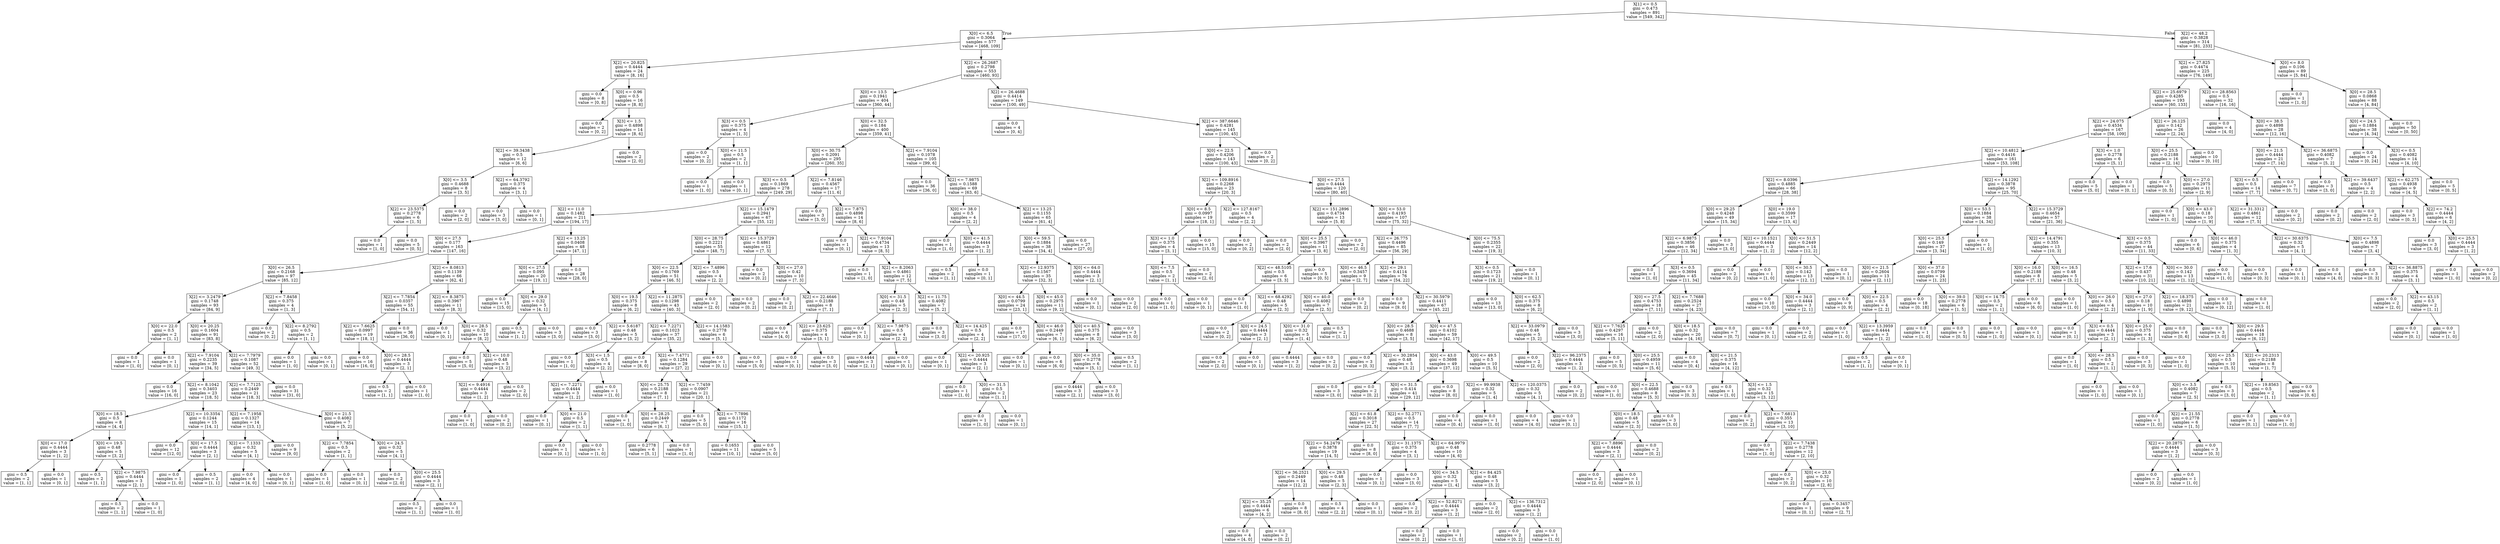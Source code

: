 digraph Tree {
node [shape=box] ;
0 [label="X[1] <= 0.5\ngini = 0.473\nsamples = 891\nvalue = [549, 342]"] ;
1 [label="X[0] <= 6.5\ngini = 0.3064\nsamples = 577\nvalue = [468, 109]"] ;
0 -> 1 [labeldistance=2.5, labelangle=45, headlabel="True"] ;
2 [label="X[2] <= 20.825\ngini = 0.4444\nsamples = 24\nvalue = [8, 16]"] ;
1 -> 2 ;
3 [label="gini = 0.0\nsamples = 8\nvalue = [0, 8]"] ;
2 -> 3 ;
4 [label="X[0] <= 0.96\ngini = 0.5\nsamples = 16\nvalue = [8, 8]"] ;
2 -> 4 ;
5 [label="gini = 0.0\nsamples = 2\nvalue = [0, 2]"] ;
4 -> 5 ;
6 [label="X[3] <= 1.5\ngini = 0.4898\nsamples = 14\nvalue = [8, 6]"] ;
4 -> 6 ;
7 [label="X[2] <= 39.3438\ngini = 0.5\nsamples = 12\nvalue = [6, 6]"] ;
6 -> 7 ;
8 [label="X[0] <= 3.5\ngini = 0.4688\nsamples = 8\nvalue = [3, 5]"] ;
7 -> 8 ;
9 [label="X[2] <= 23.5375\ngini = 0.2778\nsamples = 6\nvalue = [1, 5]"] ;
8 -> 9 ;
10 [label="gini = 0.0\nsamples = 1\nvalue = [1, 0]"] ;
9 -> 10 ;
11 [label="gini = 0.0\nsamples = 5\nvalue = [0, 5]"] ;
9 -> 11 ;
12 [label="gini = 0.0\nsamples = 2\nvalue = [2, 0]"] ;
8 -> 12 ;
13 [label="X[2] <= 64.3792\ngini = 0.375\nsamples = 4\nvalue = [3, 1]"] ;
7 -> 13 ;
14 [label="gini = 0.0\nsamples = 3\nvalue = [3, 0]"] ;
13 -> 14 ;
15 [label="gini = 0.0\nsamples = 1\nvalue = [0, 1]"] ;
13 -> 15 ;
16 [label="gini = 0.0\nsamples = 2\nvalue = [2, 0]"] ;
6 -> 16 ;
17 [label="X[2] <= 26.2687\ngini = 0.2798\nsamples = 553\nvalue = [460, 93]"] ;
1 -> 17 ;
18 [label="X[0] <= 13.5\ngini = 0.1941\nsamples = 404\nvalue = [360, 44]"] ;
17 -> 18 ;
19 [label="X[3] <= 0.5\ngini = 0.375\nsamples = 4\nvalue = [1, 3]"] ;
18 -> 19 ;
20 [label="gini = 0.0\nsamples = 2\nvalue = [0, 2]"] ;
19 -> 20 ;
21 [label="X[0] <= 11.5\ngini = 0.5\nsamples = 2\nvalue = [1, 1]"] ;
19 -> 21 ;
22 [label="gini = 0.0\nsamples = 1\nvalue = [1, 0]"] ;
21 -> 22 ;
23 [label="gini = 0.0\nsamples = 1\nvalue = [0, 1]"] ;
21 -> 23 ;
24 [label="X[0] <= 32.5\ngini = 0.184\nsamples = 400\nvalue = [359, 41]"] ;
18 -> 24 ;
25 [label="X[0] <= 30.75\ngini = 0.2091\nsamples = 295\nvalue = [260, 35]"] ;
24 -> 25 ;
26 [label="X[3] <= 0.5\ngini = 0.1869\nsamples = 278\nvalue = [249, 29]"] ;
25 -> 26 ;
27 [label="X[2] <= 11.0\ngini = 0.1482\nsamples = 211\nvalue = [194, 17]"] ;
26 -> 27 ;
28 [label="X[0] <= 27.5\ngini = 0.177\nsamples = 163\nvalue = [147, 16]"] ;
27 -> 28 ;
29 [label="X[0] <= 26.5\ngini = 0.2168\nsamples = 97\nvalue = [85, 12]"] ;
28 -> 29 ;
30 [label="X[2] <= 3.2479\ngini = 0.1748\nsamples = 93\nvalue = [84, 9]"] ;
29 -> 30 ;
31 [label="X[0] <= 22.0\ngini = 0.5\nsamples = 2\nvalue = [1, 1]"] ;
30 -> 31 ;
32 [label="gini = 0.0\nsamples = 1\nvalue = [1, 0]"] ;
31 -> 32 ;
33 [label="gini = 0.0\nsamples = 1\nvalue = [0, 1]"] ;
31 -> 33 ;
34 [label="X[0] <= 20.25\ngini = 0.1604\nsamples = 91\nvalue = [83, 8]"] ;
30 -> 34 ;
35 [label="X[2] <= 7.9104\ngini = 0.2235\nsamples = 39\nvalue = [34, 5]"] ;
34 -> 35 ;
36 [label="gini = 0.0\nsamples = 16\nvalue = [16, 0]"] ;
35 -> 36 ;
37 [label="X[2] <= 8.1042\ngini = 0.3403\nsamples = 23\nvalue = [18, 5]"] ;
35 -> 37 ;
38 [label="X[0] <= 18.5\ngini = 0.5\nsamples = 8\nvalue = [4, 4]"] ;
37 -> 38 ;
39 [label="X[0] <= 17.0\ngini = 0.4444\nsamples = 3\nvalue = [1, 2]"] ;
38 -> 39 ;
40 [label="gini = 0.5\nsamples = 2\nvalue = [1, 1]"] ;
39 -> 40 ;
41 [label="gini = 0.0\nsamples = 1\nvalue = [0, 1]"] ;
39 -> 41 ;
42 [label="X[0] <= 19.5\ngini = 0.48\nsamples = 5\nvalue = [3, 2]"] ;
38 -> 42 ;
43 [label="gini = 0.5\nsamples = 2\nvalue = [1, 1]"] ;
42 -> 43 ;
44 [label="X[2] <= 7.9875\ngini = 0.4444\nsamples = 3\nvalue = [2, 1]"] ;
42 -> 44 ;
45 [label="gini = 0.5\nsamples = 2\nvalue = [1, 1]"] ;
44 -> 45 ;
46 [label="gini = 0.0\nsamples = 1\nvalue = [1, 0]"] ;
44 -> 46 ;
47 [label="X[2] <= 10.3354\ngini = 0.1244\nsamples = 15\nvalue = [14, 1]"] ;
37 -> 47 ;
48 [label="gini = 0.0\nsamples = 12\nvalue = [12, 0]"] ;
47 -> 48 ;
49 [label="X[0] <= 17.5\ngini = 0.4444\nsamples = 3\nvalue = [2, 1]"] ;
47 -> 49 ;
50 [label="gini = 0.0\nsamples = 1\nvalue = [1, 0]"] ;
49 -> 50 ;
51 [label="gini = 0.5\nsamples = 2\nvalue = [1, 1]"] ;
49 -> 51 ;
52 [label="X[2] <= 7.7979\ngini = 0.1087\nsamples = 52\nvalue = [49, 3]"] ;
34 -> 52 ;
53 [label="X[2] <= 7.7125\ngini = 0.2449\nsamples = 21\nvalue = [18, 3]"] ;
52 -> 53 ;
54 [label="X[2] <= 7.1958\ngini = 0.1327\nsamples = 14\nvalue = [13, 1]"] ;
53 -> 54 ;
55 [label="X[2] <= 7.1333\ngini = 0.32\nsamples = 5\nvalue = [4, 1]"] ;
54 -> 55 ;
56 [label="gini = 0.0\nsamples = 4\nvalue = [4, 0]"] ;
55 -> 56 ;
57 [label="gini = 0.0\nsamples = 1\nvalue = [0, 1]"] ;
55 -> 57 ;
58 [label="gini = 0.0\nsamples = 9\nvalue = [9, 0]"] ;
54 -> 58 ;
59 [label="X[0] <= 21.5\ngini = 0.4082\nsamples = 7\nvalue = [5, 2]"] ;
53 -> 59 ;
60 [label="X[2] <= 7.7854\ngini = 0.5\nsamples = 2\nvalue = [1, 1]"] ;
59 -> 60 ;
61 [label="gini = 0.0\nsamples = 1\nvalue = [1, 0]"] ;
60 -> 61 ;
62 [label="gini = 0.0\nsamples = 1\nvalue = [0, 1]"] ;
60 -> 62 ;
63 [label="X[0] <= 24.5\ngini = 0.32\nsamples = 5\nvalue = [4, 1]"] ;
59 -> 63 ;
64 [label="gini = 0.0\nsamples = 2\nvalue = [2, 0]"] ;
63 -> 64 ;
65 [label="X[0] <= 25.5\ngini = 0.4444\nsamples = 3\nvalue = [2, 1]"] ;
63 -> 65 ;
66 [label="gini = 0.5\nsamples = 2\nvalue = [1, 1]"] ;
65 -> 66 ;
67 [label="gini = 0.0\nsamples = 1\nvalue = [1, 0]"] ;
65 -> 67 ;
68 [label="gini = 0.0\nsamples = 31\nvalue = [31, 0]"] ;
52 -> 68 ;
69 [label="X[2] <= 7.8458\ngini = 0.375\nsamples = 4\nvalue = [1, 3]"] ;
29 -> 69 ;
70 [label="gini = 0.0\nsamples = 2\nvalue = [0, 2]"] ;
69 -> 70 ;
71 [label="X[2] <= 8.2792\ngini = 0.5\nsamples = 2\nvalue = [1, 1]"] ;
69 -> 71 ;
72 [label="gini = 0.0\nsamples = 1\nvalue = [1, 0]"] ;
71 -> 72 ;
73 [label="gini = 0.0\nsamples = 1\nvalue = [0, 1]"] ;
71 -> 73 ;
74 [label="X[2] <= 8.0813\ngini = 0.1139\nsamples = 66\nvalue = [62, 4]"] ;
28 -> 74 ;
75 [label="X[2] <= 7.7854\ngini = 0.0357\nsamples = 55\nvalue = [54, 1]"] ;
74 -> 75 ;
76 [label="X[2] <= 7.6625\ngini = 0.0997\nsamples = 19\nvalue = [18, 1]"] ;
75 -> 76 ;
77 [label="gini = 0.0\nsamples = 16\nvalue = [16, 0]"] ;
76 -> 77 ;
78 [label="X[0] <= 28.5\ngini = 0.4444\nsamples = 3\nvalue = [2, 1]"] ;
76 -> 78 ;
79 [label="gini = 0.5\nsamples = 2\nvalue = [1, 1]"] ;
78 -> 79 ;
80 [label="gini = 0.0\nsamples = 1\nvalue = [1, 0]"] ;
78 -> 80 ;
81 [label="gini = 0.0\nsamples = 36\nvalue = [36, 0]"] ;
75 -> 81 ;
82 [label="X[2] <= 8.3875\ngini = 0.3967\nsamples = 11\nvalue = [8, 3]"] ;
74 -> 82 ;
83 [label="gini = 0.0\nsamples = 1\nvalue = [0, 1]"] ;
82 -> 83 ;
84 [label="X[0] <= 28.5\ngini = 0.32\nsamples = 10\nvalue = [8, 2]"] ;
82 -> 84 ;
85 [label="gini = 0.0\nsamples = 5\nvalue = [5, 0]"] ;
84 -> 85 ;
86 [label="X[2] <= 10.0\ngini = 0.48\nsamples = 5\nvalue = [3, 2]"] ;
84 -> 86 ;
87 [label="X[2] <= 9.4916\ngini = 0.4444\nsamples = 3\nvalue = [1, 2]"] ;
86 -> 87 ;
88 [label="gini = 0.0\nsamples = 1\nvalue = [1, 0]"] ;
87 -> 88 ;
89 [label="gini = 0.0\nsamples = 2\nvalue = [0, 2]"] ;
87 -> 89 ;
90 [label="gini = 0.0\nsamples = 2\nvalue = [2, 0]"] ;
86 -> 90 ;
91 [label="X[2] <= 13.25\ngini = 0.0408\nsamples = 48\nvalue = [47, 1]"] ;
27 -> 91 ;
92 [label="X[0] <= 27.5\ngini = 0.095\nsamples = 20\nvalue = [19, 1]"] ;
91 -> 92 ;
93 [label="gini = 0.0\nsamples = 15\nvalue = [15, 0]"] ;
92 -> 93 ;
94 [label="X[0] <= 29.0\ngini = 0.32\nsamples = 5\nvalue = [4, 1]"] ;
92 -> 94 ;
95 [label="gini = 0.5\nsamples = 2\nvalue = [1, 1]"] ;
94 -> 95 ;
96 [label="gini = 0.0\nsamples = 3\nvalue = [3, 0]"] ;
94 -> 96 ;
97 [label="gini = 0.0\nsamples = 28\nvalue = [28, 0]"] ;
91 -> 97 ;
98 [label="X[2] <= 15.1479\ngini = 0.2941\nsamples = 67\nvalue = [55, 12]"] ;
26 -> 98 ;
99 [label="X[0] <= 28.75\ngini = 0.2221\nsamples = 55\nvalue = [48, 7]"] ;
98 -> 99 ;
100 [label="X[0] <= 22.5\ngini = 0.1769\nsamples = 51\nvalue = [46, 5]"] ;
99 -> 100 ;
101 [label="X[0] <= 19.5\ngini = 0.375\nsamples = 8\nvalue = [6, 2]"] ;
100 -> 101 ;
102 [label="gini = 0.0\nsamples = 3\nvalue = [3, 0]"] ;
101 -> 102 ;
103 [label="X[2] <= 5.6187\ngini = 0.48\nsamples = 5\nvalue = [3, 2]"] ;
101 -> 103 ;
104 [label="gini = 0.0\nsamples = 1\nvalue = [1, 0]"] ;
103 -> 104 ;
105 [label="X[3] <= 1.5\ngini = 0.5\nsamples = 4\nvalue = [2, 2]"] ;
103 -> 105 ;
106 [label="X[2] <= 7.2271\ngini = 0.4444\nsamples = 3\nvalue = [1, 2]"] ;
105 -> 106 ;
107 [label="gini = 0.0\nsamples = 1\nvalue = [0, 1]"] ;
106 -> 107 ;
108 [label="X[0] <= 21.0\ngini = 0.5\nsamples = 2\nvalue = [1, 1]"] ;
106 -> 108 ;
109 [label="gini = 0.0\nsamples = 1\nvalue = [0, 1]"] ;
108 -> 109 ;
110 [label="gini = 0.0\nsamples = 1\nvalue = [1, 0]"] ;
108 -> 110 ;
111 [label="gini = 0.0\nsamples = 1\nvalue = [1, 0]"] ;
105 -> 111 ;
112 [label="X[2] <= 11.2875\ngini = 0.1298\nsamples = 43\nvalue = [40, 3]"] ;
100 -> 112 ;
113 [label="X[2] <= 7.2271\ngini = 0.1023\nsamples = 37\nvalue = [35, 2]"] ;
112 -> 113 ;
114 [label="gini = 0.0\nsamples = 8\nvalue = [8, 0]"] ;
113 -> 114 ;
115 [label="X[2] <= 7.4771\ngini = 0.1284\nsamples = 29\nvalue = [27, 2]"] ;
113 -> 115 ;
116 [label="X[0] <= 25.75\ngini = 0.2188\nsamples = 8\nvalue = [7, 1]"] ;
115 -> 116 ;
117 [label="gini = 0.0\nsamples = 1\nvalue = [1, 0]"] ;
116 -> 117 ;
118 [label="X[0] <= 28.25\ngini = 0.2449\nsamples = 7\nvalue = [6, 1]"] ;
116 -> 118 ;
119 [label="gini = 0.2778\nsamples = 6\nvalue = [5, 1]"] ;
118 -> 119 ;
120 [label="gini = 0.0\nsamples = 1\nvalue = [1, 0]"] ;
118 -> 120 ;
121 [label="X[2] <= 7.7459\ngini = 0.0907\nsamples = 21\nvalue = [20, 1]"] ;
115 -> 121 ;
122 [label="gini = 0.0\nsamples = 5\nvalue = [5, 0]"] ;
121 -> 122 ;
123 [label="X[2] <= 7.7896\ngini = 0.1172\nsamples = 16\nvalue = [15, 1]"] ;
121 -> 123 ;
124 [label="gini = 0.1653\nsamples = 11\nvalue = [10, 1]"] ;
123 -> 124 ;
125 [label="gini = 0.0\nsamples = 5\nvalue = [5, 0]"] ;
123 -> 125 ;
126 [label="X[2] <= 14.1583\ngini = 0.2778\nsamples = 6\nvalue = [5, 1]"] ;
112 -> 126 ;
127 [label="gini = 0.0\nsamples = 1\nvalue = [0, 1]"] ;
126 -> 127 ;
128 [label="gini = 0.0\nsamples = 5\nvalue = [5, 0]"] ;
126 -> 128 ;
129 [label="X[2] <= 7.4896\ngini = 0.5\nsamples = 4\nvalue = [2, 2]"] ;
99 -> 129 ;
130 [label="gini = 0.0\nsamples = 2\nvalue = [2, 0]"] ;
129 -> 130 ;
131 [label="gini = 0.0\nsamples = 2\nvalue = [0, 2]"] ;
129 -> 131 ;
132 [label="X[2] <= 15.3729\ngini = 0.4861\nsamples = 12\nvalue = [7, 5]"] ;
98 -> 132 ;
133 [label="gini = 0.0\nsamples = 2\nvalue = [0, 2]"] ;
132 -> 133 ;
134 [label="X[0] <= 27.0\ngini = 0.42\nsamples = 10\nvalue = [7, 3]"] ;
132 -> 134 ;
135 [label="gini = 0.0\nsamples = 2\nvalue = [0, 2]"] ;
134 -> 135 ;
136 [label="X[2] <= 22.4646\ngini = 0.2188\nsamples = 8\nvalue = [7, 1]"] ;
134 -> 136 ;
137 [label="gini = 0.0\nsamples = 4\nvalue = [4, 0]"] ;
136 -> 137 ;
138 [label="X[2] <= 23.625\ngini = 0.375\nsamples = 4\nvalue = [3, 1]"] ;
136 -> 138 ;
139 [label="gini = 0.0\nsamples = 1\nvalue = [0, 1]"] ;
138 -> 139 ;
140 [label="gini = 0.0\nsamples = 3\nvalue = [3, 0]"] ;
138 -> 140 ;
141 [label="X[2] <= 7.8146\ngini = 0.4567\nsamples = 17\nvalue = [11, 6]"] ;
25 -> 141 ;
142 [label="gini = 0.0\nsamples = 3\nvalue = [3, 0]"] ;
141 -> 142 ;
143 [label="X[2] <= 7.875\ngini = 0.4898\nsamples = 14\nvalue = [8, 6]"] ;
141 -> 143 ;
144 [label="gini = 0.0\nsamples = 1\nvalue = [0, 1]"] ;
143 -> 144 ;
145 [label="X[2] <= 7.9104\ngini = 0.4734\nsamples = 13\nvalue = [8, 5]"] ;
143 -> 145 ;
146 [label="gini = 0.0\nsamples = 1\nvalue = [1, 0]"] ;
145 -> 146 ;
147 [label="X[2] <= 8.2063\ngini = 0.4861\nsamples = 12\nvalue = [7, 5]"] ;
145 -> 147 ;
148 [label="X[0] <= 31.5\ngini = 0.48\nsamples = 5\nvalue = [2, 3]"] ;
147 -> 148 ;
149 [label="gini = 0.0\nsamples = 1\nvalue = [0, 1]"] ;
148 -> 149 ;
150 [label="X[2] <= 7.9875\ngini = 0.5\nsamples = 4\nvalue = [2, 2]"] ;
148 -> 150 ;
151 [label="gini = 0.4444\nsamples = 3\nvalue = [2, 1]"] ;
150 -> 151 ;
152 [label="gini = 0.0\nsamples = 1\nvalue = [0, 1]"] ;
150 -> 152 ;
153 [label="X[2] <= 11.75\ngini = 0.4082\nsamples = 7\nvalue = [5, 2]"] ;
147 -> 153 ;
154 [label="gini = 0.0\nsamples = 3\nvalue = [3, 0]"] ;
153 -> 154 ;
155 [label="X[2] <= 14.425\ngini = 0.5\nsamples = 4\nvalue = [2, 2]"] ;
153 -> 155 ;
156 [label="gini = 0.0\nsamples = 1\nvalue = [0, 1]"] ;
155 -> 156 ;
157 [label="X[2] <= 20.925\ngini = 0.4444\nsamples = 3\nvalue = [2, 1]"] ;
155 -> 157 ;
158 [label="gini = 0.0\nsamples = 1\nvalue = [1, 0]"] ;
157 -> 158 ;
159 [label="X[0] <= 31.5\ngini = 0.5\nsamples = 2\nvalue = [1, 1]"] ;
157 -> 159 ;
160 [label="gini = 0.0\nsamples = 1\nvalue = [1, 0]"] ;
159 -> 160 ;
161 [label="gini = 0.0\nsamples = 1\nvalue = [0, 1]"] ;
159 -> 161 ;
162 [label="X[2] <= 7.9104\ngini = 0.1078\nsamples = 105\nvalue = [99, 6]"] ;
24 -> 162 ;
163 [label="gini = 0.0\nsamples = 36\nvalue = [36, 0]"] ;
162 -> 163 ;
164 [label="X[2] <= 7.9875\ngini = 0.1588\nsamples = 69\nvalue = [63, 6]"] ;
162 -> 164 ;
165 [label="X[0] <= 38.0\ngini = 0.5\nsamples = 4\nvalue = [2, 2]"] ;
164 -> 165 ;
166 [label="gini = 0.0\nsamples = 1\nvalue = [1, 0]"] ;
165 -> 166 ;
167 [label="X[0] <= 41.5\ngini = 0.4444\nsamples = 3\nvalue = [1, 2]"] ;
165 -> 167 ;
168 [label="gini = 0.5\nsamples = 2\nvalue = [1, 1]"] ;
167 -> 168 ;
169 [label="gini = 0.0\nsamples = 1\nvalue = [0, 1]"] ;
167 -> 169 ;
170 [label="X[2] <= 13.25\ngini = 0.1155\nsamples = 65\nvalue = [61, 4]"] ;
164 -> 170 ;
171 [label="X[0] <= 59.5\ngini = 0.1884\nsamples = 38\nvalue = [34, 4]"] ;
170 -> 171 ;
172 [label="X[2] <= 12.9375\ngini = 0.1567\nsamples = 35\nvalue = [32, 3]"] ;
171 -> 172 ;
173 [label="X[0] <= 44.5\ngini = 0.0799\nsamples = 24\nvalue = [23, 1]"] ;
172 -> 173 ;
174 [label="gini = 0.0\nsamples = 17\nvalue = [17, 0]"] ;
173 -> 174 ;
175 [label="X[0] <= 46.0\ngini = 0.2449\nsamples = 7\nvalue = [6, 1]"] ;
173 -> 175 ;
176 [label="gini = 0.0\nsamples = 1\nvalue = [0, 1]"] ;
175 -> 176 ;
177 [label="gini = 0.0\nsamples = 6\nvalue = [6, 0]"] ;
175 -> 177 ;
178 [label="X[0] <= 45.0\ngini = 0.2975\nsamples = 11\nvalue = [9, 2]"] ;
172 -> 178 ;
179 [label="X[0] <= 40.5\ngini = 0.375\nsamples = 8\nvalue = [6, 2]"] ;
178 -> 179 ;
180 [label="X[0] <= 35.0\ngini = 0.2778\nsamples = 6\nvalue = [5, 1]"] ;
179 -> 180 ;
181 [label="gini = 0.4444\nsamples = 3\nvalue = [2, 1]"] ;
180 -> 181 ;
182 [label="gini = 0.0\nsamples = 3\nvalue = [3, 0]"] ;
180 -> 182 ;
183 [label="gini = 0.5\nsamples = 2\nvalue = [1, 1]"] ;
179 -> 183 ;
184 [label="gini = 0.0\nsamples = 3\nvalue = [3, 0]"] ;
178 -> 184 ;
185 [label="X[0] <= 64.0\ngini = 0.4444\nsamples = 3\nvalue = [2, 1]"] ;
171 -> 185 ;
186 [label="gini = 0.0\nsamples = 1\nvalue = [0, 1]"] ;
185 -> 186 ;
187 [label="gini = 0.0\nsamples = 2\nvalue = [2, 0]"] ;
185 -> 187 ;
188 [label="gini = 0.0\nsamples = 27\nvalue = [27, 0]"] ;
170 -> 188 ;
189 [label="X[2] <= 26.4688\ngini = 0.4414\nsamples = 149\nvalue = [100, 49]"] ;
17 -> 189 ;
190 [label="gini = 0.0\nsamples = 4\nvalue = [0, 4]"] ;
189 -> 190 ;
191 [label="X[2] <= 387.6646\ngini = 0.4281\nsamples = 145\nvalue = [100, 45]"] ;
189 -> 191 ;
192 [label="X[0] <= 22.5\ngini = 0.4206\nsamples = 143\nvalue = [100, 43]"] ;
191 -> 192 ;
193 [label="X[2] <= 109.8916\ngini = 0.2268\nsamples = 23\nvalue = [20, 3]"] ;
192 -> 193 ;
194 [label="X[0] <= 8.5\ngini = 0.0997\nsamples = 19\nvalue = [18, 1]"] ;
193 -> 194 ;
195 [label="X[3] <= 1.0\ngini = 0.375\nsamples = 4\nvalue = [3, 1]"] ;
194 -> 195 ;
196 [label="X[0] <= 7.5\ngini = 0.5\nsamples = 2\nvalue = [1, 1]"] ;
195 -> 196 ;
197 [label="gini = 0.0\nsamples = 1\nvalue = [1, 0]"] ;
196 -> 197 ;
198 [label="gini = 0.0\nsamples = 1\nvalue = [0, 1]"] ;
196 -> 198 ;
199 [label="gini = 0.0\nsamples = 2\nvalue = [2, 0]"] ;
195 -> 199 ;
200 [label="gini = 0.0\nsamples = 15\nvalue = [15, 0]"] ;
194 -> 200 ;
201 [label="X[2] <= 127.8167\ngini = 0.5\nsamples = 4\nvalue = [2, 2]"] ;
193 -> 201 ;
202 [label="gini = 0.0\nsamples = 2\nvalue = [0, 2]"] ;
201 -> 202 ;
203 [label="gini = 0.0\nsamples = 2\nvalue = [2, 0]"] ;
201 -> 203 ;
204 [label="X[0] <= 27.5\ngini = 0.4444\nsamples = 120\nvalue = [80, 40]"] ;
192 -> 204 ;
205 [label="X[2] <= 151.2896\ngini = 0.4734\nsamples = 13\nvalue = [5, 8]"] ;
204 -> 205 ;
206 [label="X[0] <= 25.5\ngini = 0.3967\nsamples = 11\nvalue = [3, 8]"] ;
205 -> 206 ;
207 [label="X[2] <= 48.5105\ngini = 0.5\nsamples = 6\nvalue = [3, 3]"] ;
206 -> 207 ;
208 [label="gini = 0.0\nsamples = 1\nvalue = [1, 0]"] ;
207 -> 208 ;
209 [label="X[2] <= 68.4292\ngini = 0.48\nsamples = 5\nvalue = [2, 3]"] ;
207 -> 209 ;
210 [label="gini = 0.0\nsamples = 2\nvalue = [0, 2]"] ;
209 -> 210 ;
211 [label="X[0] <= 24.5\ngini = 0.4444\nsamples = 3\nvalue = [2, 1]"] ;
209 -> 211 ;
212 [label="gini = 0.0\nsamples = 2\nvalue = [2, 0]"] ;
211 -> 212 ;
213 [label="gini = 0.0\nsamples = 1\nvalue = [0, 1]"] ;
211 -> 213 ;
214 [label="gini = 0.0\nsamples = 5\nvalue = [0, 5]"] ;
206 -> 214 ;
215 [label="gini = 0.0\nsamples = 2\nvalue = [2, 0]"] ;
205 -> 215 ;
216 [label="X[0] <= 53.0\ngini = 0.4193\nsamples = 107\nvalue = [75, 32]"] ;
204 -> 216 ;
217 [label="X[2] <= 26.775\ngini = 0.4496\nsamples = 85\nvalue = [56, 29]"] ;
216 -> 217 ;
218 [label="X[0] <= 46.5\ngini = 0.3457\nsamples = 9\nvalue = [2, 7]"] ;
217 -> 218 ;
219 [label="X[0] <= 40.0\ngini = 0.4082\nsamples = 7\nvalue = [2, 5]"] ;
218 -> 219 ;
220 [label="X[0] <= 31.0\ngini = 0.32\nsamples = 5\nvalue = [1, 4]"] ;
219 -> 220 ;
221 [label="gini = 0.4444\nsamples = 3\nvalue = [1, 2]"] ;
220 -> 221 ;
222 [label="gini = 0.0\nsamples = 2\nvalue = [0, 2]"] ;
220 -> 222 ;
223 [label="gini = 0.5\nsamples = 2\nvalue = [1, 1]"] ;
219 -> 223 ;
224 [label="gini = 0.0\nsamples = 2\nvalue = [0, 2]"] ;
218 -> 224 ;
225 [label="X[2] <= 29.1\ngini = 0.4114\nsamples = 76\nvalue = [54, 22]"] ;
217 -> 225 ;
226 [label="gini = 0.0\nsamples = 9\nvalue = [9, 0]"] ;
225 -> 226 ;
227 [label="X[2] <= 30.5979\ngini = 0.4411\nsamples = 67\nvalue = [45, 22]"] ;
225 -> 227 ;
228 [label="X[0] <= 28.5\ngini = 0.4688\nsamples = 8\nvalue = [3, 5]"] ;
227 -> 228 ;
229 [label="gini = 0.0\nsamples = 3\nvalue = [0, 3]"] ;
228 -> 229 ;
230 [label="X[2] <= 30.2854\ngini = 0.48\nsamples = 5\nvalue = [3, 2]"] ;
228 -> 230 ;
231 [label="gini = 0.0\nsamples = 3\nvalue = [3, 0]"] ;
230 -> 231 ;
232 [label="gini = 0.0\nsamples = 2\nvalue = [0, 2]"] ;
230 -> 232 ;
233 [label="X[0] <= 47.5\ngini = 0.4102\nsamples = 59\nvalue = [42, 17]"] ;
227 -> 233 ;
234 [label="X[0] <= 43.0\ngini = 0.3698\nsamples = 49\nvalue = [37, 12]"] ;
233 -> 234 ;
235 [label="X[0] <= 31.5\ngini = 0.414\nsamples = 41\nvalue = [29, 12]"] ;
234 -> 235 ;
236 [label="X[2] <= 61.8\ngini = 0.3018\nsamples = 27\nvalue = [22, 5]"] ;
235 -> 236 ;
237 [label="X[2] <= 54.2479\ngini = 0.3878\nsamples = 19\nvalue = [14, 5]"] ;
236 -> 237 ;
238 [label="X[2] <= 36.2521\ngini = 0.2449\nsamples = 14\nvalue = [12, 2]"] ;
237 -> 238 ;
239 [label="X[2] <= 35.25\ngini = 0.4444\nsamples = 6\nvalue = [4, 2]"] ;
238 -> 239 ;
240 [label="gini = 0.0\nsamples = 4\nvalue = [4, 0]"] ;
239 -> 240 ;
241 [label="gini = 0.0\nsamples = 2\nvalue = [0, 2]"] ;
239 -> 241 ;
242 [label="gini = 0.0\nsamples = 8\nvalue = [8, 0]"] ;
238 -> 242 ;
243 [label="X[0] <= 29.5\ngini = 0.48\nsamples = 5\nvalue = [2, 3]"] ;
237 -> 243 ;
244 [label="gini = 0.5\nsamples = 4\nvalue = [2, 2]"] ;
243 -> 244 ;
245 [label="gini = 0.0\nsamples = 1\nvalue = [0, 1]"] ;
243 -> 245 ;
246 [label="gini = 0.0\nsamples = 8\nvalue = [8, 0]"] ;
236 -> 246 ;
247 [label="X[2] <= 52.2771\ngini = 0.5\nsamples = 14\nvalue = [7, 7]"] ;
235 -> 247 ;
248 [label="X[2] <= 31.1375\ngini = 0.375\nsamples = 4\nvalue = [3, 1]"] ;
247 -> 248 ;
249 [label="gini = 0.0\nsamples = 1\nvalue = [0, 1]"] ;
248 -> 249 ;
250 [label="gini = 0.0\nsamples = 3\nvalue = [3, 0]"] ;
248 -> 250 ;
251 [label="X[2] <= 64.9979\ngini = 0.48\nsamples = 10\nvalue = [4, 6]"] ;
247 -> 251 ;
252 [label="X[0] <= 34.5\ngini = 0.32\nsamples = 5\nvalue = [1, 4]"] ;
251 -> 252 ;
253 [label="gini = 0.0\nsamples = 2\nvalue = [0, 2]"] ;
252 -> 253 ;
254 [label="X[2] <= 52.8271\ngini = 0.4444\nsamples = 3\nvalue = [1, 2]"] ;
252 -> 254 ;
255 [label="gini = 0.0\nsamples = 2\nvalue = [0, 2]"] ;
254 -> 255 ;
256 [label="gini = 0.0\nsamples = 1\nvalue = [1, 0]"] ;
254 -> 256 ;
257 [label="X[2] <= 84.425\ngini = 0.48\nsamples = 5\nvalue = [3, 2]"] ;
251 -> 257 ;
258 [label="gini = 0.0\nsamples = 2\nvalue = [2, 0]"] ;
257 -> 258 ;
259 [label="X[2] <= 136.7312\ngini = 0.4444\nsamples = 3\nvalue = [1, 2]"] ;
257 -> 259 ;
260 [label="gini = 0.0\nsamples = 2\nvalue = [0, 2]"] ;
259 -> 260 ;
261 [label="gini = 0.0\nsamples = 1\nvalue = [1, 0]"] ;
259 -> 261 ;
262 [label="gini = 0.0\nsamples = 8\nvalue = [8, 0]"] ;
234 -> 262 ;
263 [label="X[0] <= 49.5\ngini = 0.5\nsamples = 10\nvalue = [5, 5]"] ;
233 -> 263 ;
264 [label="X[2] <= 99.9938\ngini = 0.32\nsamples = 5\nvalue = [1, 4]"] ;
263 -> 264 ;
265 [label="gini = 0.0\nsamples = 4\nvalue = [0, 4]"] ;
264 -> 265 ;
266 [label="gini = 0.0\nsamples = 1\nvalue = [1, 0]"] ;
264 -> 266 ;
267 [label="X[2] <= 120.0375\ngini = 0.32\nsamples = 5\nvalue = [4, 1]"] ;
263 -> 267 ;
268 [label="gini = 0.0\nsamples = 4\nvalue = [4, 0]"] ;
267 -> 268 ;
269 [label="gini = 0.0\nsamples = 1\nvalue = [0, 1]"] ;
267 -> 269 ;
270 [label="X[0] <= 75.5\ngini = 0.2355\nsamples = 22\nvalue = [19, 3]"] ;
216 -> 270 ;
271 [label="X[3] <= 0.5\ngini = 0.1723\nsamples = 21\nvalue = [19, 2]"] ;
270 -> 271 ;
272 [label="gini = 0.0\nsamples = 13\nvalue = [13, 0]"] ;
271 -> 272 ;
273 [label="X[0] <= 62.5\ngini = 0.375\nsamples = 8\nvalue = [6, 2]"] ;
271 -> 273 ;
274 [label="X[2] <= 33.0979\ngini = 0.48\nsamples = 5\nvalue = [3, 2]"] ;
273 -> 274 ;
275 [label="gini = 0.0\nsamples = 2\nvalue = [2, 0]"] ;
274 -> 275 ;
276 [label="X[2] <= 96.2375\ngini = 0.4444\nsamples = 3\nvalue = [1, 2]"] ;
274 -> 276 ;
277 [label="gini = 0.0\nsamples = 2\nvalue = [0, 2]"] ;
276 -> 277 ;
278 [label="gini = 0.0\nsamples = 1\nvalue = [1, 0]"] ;
276 -> 278 ;
279 [label="gini = 0.0\nsamples = 3\nvalue = [3, 0]"] ;
273 -> 279 ;
280 [label="gini = 0.0\nsamples = 1\nvalue = [0, 1]"] ;
270 -> 280 ;
281 [label="gini = 0.0\nsamples = 2\nvalue = [0, 2]"] ;
191 -> 281 ;
282 [label="X[2] <= 48.2\ngini = 0.3828\nsamples = 314\nvalue = [81, 233]"] ;
0 -> 282 [labeldistance=2.5, labelangle=-45, headlabel="False"] ;
283 [label="X[2] <= 27.825\ngini = 0.4474\nsamples = 225\nvalue = [76, 149]"] ;
282 -> 283 ;
284 [label="X[2] <= 25.6979\ngini = 0.4285\nsamples = 193\nvalue = [60, 133]"] ;
283 -> 284 ;
285 [label="X[2] <= 24.075\ngini = 0.4534\nsamples = 167\nvalue = [58, 109]"] ;
284 -> 285 ;
286 [label="X[2] <= 10.4812\ngini = 0.4416\nsamples = 161\nvalue = [53, 108]"] ;
285 -> 286 ;
287 [label="X[2] <= 8.0396\ngini = 0.4885\nsamples = 66\nvalue = [28, 38]"] ;
286 -> 287 ;
288 [label="X[0] <= 29.25\ngini = 0.4248\nsamples = 49\nvalue = [15, 34]"] ;
287 -> 288 ;
289 [label="X[2] <= 6.9875\ngini = 0.3856\nsamples = 46\nvalue = [12, 34]"] ;
288 -> 289 ;
290 [label="gini = 0.0\nsamples = 1\nvalue = [1, 0]"] ;
289 -> 290 ;
291 [label="X[3] <= 0.5\ngini = 0.3694\nsamples = 45\nvalue = [11, 34]"] ;
289 -> 291 ;
292 [label="X[0] <= 27.5\ngini = 0.4753\nsamples = 18\nvalue = [7, 11]"] ;
291 -> 292 ;
293 [label="X[2] <= 7.7625\ngini = 0.4297\nsamples = 16\nvalue = [5, 11]"] ;
292 -> 293 ;
294 [label="gini = 0.0\nsamples = 5\nvalue = [0, 5]"] ;
293 -> 294 ;
295 [label="X[0] <= 25.5\ngini = 0.4959\nsamples = 11\nvalue = [5, 6]"] ;
293 -> 295 ;
296 [label="X[0] <= 22.5\ngini = 0.4688\nsamples = 8\nvalue = [5, 3]"] ;
295 -> 296 ;
297 [label="X[0] <= 18.5\ngini = 0.48\nsamples = 5\nvalue = [2, 3]"] ;
296 -> 297 ;
298 [label="X[2] <= 7.8896\ngini = 0.4444\nsamples = 3\nvalue = [2, 1]"] ;
297 -> 298 ;
299 [label="gini = 0.0\nsamples = 2\nvalue = [2, 0]"] ;
298 -> 299 ;
300 [label="gini = 0.0\nsamples = 1\nvalue = [0, 1]"] ;
298 -> 300 ;
301 [label="gini = 0.0\nsamples = 2\nvalue = [0, 2]"] ;
297 -> 301 ;
302 [label="gini = 0.0\nsamples = 3\nvalue = [3, 0]"] ;
296 -> 302 ;
303 [label="gini = 0.0\nsamples = 3\nvalue = [0, 3]"] ;
295 -> 303 ;
304 [label="gini = 0.0\nsamples = 2\nvalue = [2, 0]"] ;
292 -> 304 ;
305 [label="X[2] <= 7.7688\ngini = 0.2524\nsamples = 27\nvalue = [4, 23]"] ;
291 -> 305 ;
306 [label="X[0] <= 18.5\ngini = 0.32\nsamples = 20\nvalue = [4, 16]"] ;
305 -> 306 ;
307 [label="gini = 0.0\nsamples = 4\nvalue = [0, 4]"] ;
306 -> 307 ;
308 [label="X[0] <= 21.5\ngini = 0.375\nsamples = 16\nvalue = [4, 12]"] ;
306 -> 308 ;
309 [label="gini = 0.0\nsamples = 1\nvalue = [1, 0]"] ;
308 -> 309 ;
310 [label="X[3] <= 1.5\ngini = 0.32\nsamples = 15\nvalue = [3, 12]"] ;
308 -> 310 ;
311 [label="gini = 0.0\nsamples = 2\nvalue = [0, 2]"] ;
310 -> 311 ;
312 [label="X[2] <= 7.6813\ngini = 0.355\nsamples = 13\nvalue = [3, 10]"] ;
310 -> 312 ;
313 [label="gini = 0.0\nsamples = 1\nvalue = [1, 0]"] ;
312 -> 313 ;
314 [label="X[2] <= 7.7438\ngini = 0.2778\nsamples = 12\nvalue = [2, 10]"] ;
312 -> 314 ;
315 [label="gini = 0.0\nsamples = 2\nvalue = [0, 2]"] ;
314 -> 315 ;
316 [label="X[0] <= 25.0\ngini = 0.32\nsamples = 10\nvalue = [2, 8]"] ;
314 -> 316 ;
317 [label="gini = 0.0\nsamples = 1\nvalue = [0, 1]"] ;
316 -> 317 ;
318 [label="gini = 0.3457\nsamples = 9\nvalue = [2, 7]"] ;
316 -> 318 ;
319 [label="gini = 0.0\nsamples = 7\nvalue = [0, 7]"] ;
305 -> 319 ;
320 [label="gini = 0.0\nsamples = 3\nvalue = [3, 0]"] ;
288 -> 320 ;
321 [label="X[0] <= 19.0\ngini = 0.3599\nsamples = 17\nvalue = [13, 4]"] ;
287 -> 321 ;
322 [label="X[2] <= 10.1521\ngini = 0.4444\nsamples = 3\nvalue = [1, 2]"] ;
321 -> 322 ;
323 [label="gini = 0.0\nsamples = 2\nvalue = [0, 2]"] ;
322 -> 323 ;
324 [label="gini = 0.0\nsamples = 1\nvalue = [1, 0]"] ;
322 -> 324 ;
325 [label="X[0] <= 51.5\ngini = 0.2449\nsamples = 14\nvalue = [12, 2]"] ;
321 -> 325 ;
326 [label="X[0] <= 30.5\ngini = 0.142\nsamples = 13\nvalue = [12, 1]"] ;
325 -> 326 ;
327 [label="gini = 0.0\nsamples = 10\nvalue = [10, 0]"] ;
326 -> 327 ;
328 [label="X[0] <= 34.0\ngini = 0.4444\nsamples = 3\nvalue = [2, 1]"] ;
326 -> 328 ;
329 [label="gini = 0.0\nsamples = 1\nvalue = [0, 1]"] ;
328 -> 329 ;
330 [label="gini = 0.0\nsamples = 2\nvalue = [2, 0]"] ;
328 -> 330 ;
331 [label="gini = 0.0\nsamples = 1\nvalue = [0, 1]"] ;
325 -> 331 ;
332 [label="X[2] <= 14.1292\ngini = 0.3878\nsamples = 95\nvalue = [25, 70]"] ;
286 -> 332 ;
333 [label="X[0] <= 53.5\ngini = 0.1884\nsamples = 38\nvalue = [4, 34]"] ;
332 -> 333 ;
334 [label="X[0] <= 25.5\ngini = 0.149\nsamples = 37\nvalue = [3, 34]"] ;
333 -> 334 ;
335 [label="X[0] <= 21.5\ngini = 0.2604\nsamples = 13\nvalue = [2, 11]"] ;
334 -> 335 ;
336 [label="gini = 0.0\nsamples = 9\nvalue = [0, 9]"] ;
335 -> 336 ;
337 [label="X[0] <= 22.5\ngini = 0.5\nsamples = 4\nvalue = [2, 2]"] ;
335 -> 337 ;
338 [label="gini = 0.0\nsamples = 1\nvalue = [1, 0]"] ;
337 -> 338 ;
339 [label="X[2] <= 13.3959\ngini = 0.4444\nsamples = 3\nvalue = [1, 2]"] ;
337 -> 339 ;
340 [label="gini = 0.5\nsamples = 2\nvalue = [1, 1]"] ;
339 -> 340 ;
341 [label="gini = 0.0\nsamples = 1\nvalue = [0, 1]"] ;
339 -> 341 ;
342 [label="X[0] <= 37.0\ngini = 0.0799\nsamples = 24\nvalue = [1, 23]"] ;
334 -> 342 ;
343 [label="gini = 0.0\nsamples = 18\nvalue = [0, 18]"] ;
342 -> 343 ;
344 [label="X[0] <= 39.0\ngini = 0.2778\nsamples = 6\nvalue = [1, 5]"] ;
342 -> 344 ;
345 [label="gini = 0.0\nsamples = 1\nvalue = [1, 0]"] ;
344 -> 345 ;
346 [label="gini = 0.0\nsamples = 5\nvalue = [0, 5]"] ;
344 -> 346 ;
347 [label="gini = 0.0\nsamples = 1\nvalue = [1, 0]"] ;
333 -> 347 ;
348 [label="X[2] <= 15.3729\ngini = 0.4654\nsamples = 57\nvalue = [21, 36]"] ;
332 -> 348 ;
349 [label="X[2] <= 14.4791\ngini = 0.355\nsamples = 13\nvalue = [10, 3]"] ;
348 -> 349 ;
350 [label="X[0] <= 16.0\ngini = 0.2188\nsamples = 8\nvalue = [7, 1]"] ;
349 -> 350 ;
351 [label="X[0] <= 14.75\ngini = 0.5\nsamples = 2\nvalue = [1, 1]"] ;
350 -> 351 ;
352 [label="gini = 0.0\nsamples = 1\nvalue = [1, 0]"] ;
351 -> 352 ;
353 [label="gini = 0.0\nsamples = 1\nvalue = [0, 1]"] ;
351 -> 353 ;
354 [label="gini = 0.0\nsamples = 6\nvalue = [6, 0]"] ;
350 -> 354 ;
355 [label="X[0] <= 16.5\ngini = 0.48\nsamples = 5\nvalue = [3, 2]"] ;
349 -> 355 ;
356 [label="gini = 0.0\nsamples = 1\nvalue = [1, 0]"] ;
355 -> 356 ;
357 [label="X[0] <= 26.0\ngini = 0.5\nsamples = 4\nvalue = [2, 2]"] ;
355 -> 357 ;
358 [label="gini = 0.0\nsamples = 1\nvalue = [0, 1]"] ;
357 -> 358 ;
359 [label="X[3] <= 0.5\ngini = 0.4444\nsamples = 3\nvalue = [2, 1]"] ;
357 -> 359 ;
360 [label="gini = 0.0\nsamples = 1\nvalue = [1, 0]"] ;
359 -> 360 ;
361 [label="X[0] <= 28.5\ngini = 0.5\nsamples = 2\nvalue = [1, 1]"] ;
359 -> 361 ;
362 [label="gini = 0.0\nsamples = 1\nvalue = [1, 0]"] ;
361 -> 362 ;
363 [label="gini = 0.0\nsamples = 1\nvalue = [0, 1]"] ;
361 -> 363 ;
364 [label="X[3] <= 0.5\ngini = 0.375\nsamples = 44\nvalue = [11, 33]"] ;
348 -> 364 ;
365 [label="X[2] <= 17.6\ngini = 0.437\nsamples = 31\nvalue = [10, 21]"] ;
364 -> 365 ;
366 [label="X[0] <= 27.0\ngini = 0.18\nsamples = 10\nvalue = [1, 9]"] ;
365 -> 366 ;
367 [label="X[0] <= 25.0\ngini = 0.375\nsamples = 4\nvalue = [1, 3]"] ;
366 -> 367 ;
368 [label="gini = 0.0\nsamples = 3\nvalue = [0, 3]"] ;
367 -> 368 ;
369 [label="gini = 0.0\nsamples = 1\nvalue = [1, 0]"] ;
367 -> 369 ;
370 [label="gini = 0.0\nsamples = 6\nvalue = [0, 6]"] ;
366 -> 370 ;
371 [label="X[2] <= 18.375\ngini = 0.4898\nsamples = 21\nvalue = [9, 12]"] ;
365 -> 371 ;
372 [label="gini = 0.0\nsamples = 3\nvalue = [3, 0]"] ;
371 -> 372 ;
373 [label="X[0] <= 29.5\ngini = 0.4444\nsamples = 18\nvalue = [6, 12]"] ;
371 -> 373 ;
374 [label="X[0] <= 25.5\ngini = 0.5\nsamples = 10\nvalue = [5, 5]"] ;
373 -> 374 ;
375 [label="X[0] <= 3.5\ngini = 0.4082\nsamples = 7\nvalue = [2, 5]"] ;
374 -> 375 ;
376 [label="gini = 0.0\nsamples = 1\nvalue = [1, 0]"] ;
375 -> 376 ;
377 [label="X[2] <= 21.55\ngini = 0.2778\nsamples = 6\nvalue = [1, 5]"] ;
375 -> 377 ;
378 [label="X[2] <= 20.2875\ngini = 0.4444\nsamples = 3\nvalue = [1, 2]"] ;
377 -> 378 ;
379 [label="gini = 0.0\nsamples = 2\nvalue = [0, 2]"] ;
378 -> 379 ;
380 [label="gini = 0.0\nsamples = 1\nvalue = [1, 0]"] ;
378 -> 380 ;
381 [label="gini = 0.0\nsamples = 3\nvalue = [0, 3]"] ;
377 -> 381 ;
382 [label="gini = 0.0\nsamples = 3\nvalue = [3, 0]"] ;
374 -> 382 ;
383 [label="X[2] <= 20.2313\ngini = 0.2188\nsamples = 8\nvalue = [1, 7]"] ;
373 -> 383 ;
384 [label="X[2] <= 19.8563\ngini = 0.5\nsamples = 2\nvalue = [1, 1]"] ;
383 -> 384 ;
385 [label="gini = 0.0\nsamples = 1\nvalue = [0, 1]"] ;
384 -> 385 ;
386 [label="gini = 0.0\nsamples = 1\nvalue = [1, 0]"] ;
384 -> 386 ;
387 [label="gini = 0.0\nsamples = 6\nvalue = [0, 6]"] ;
383 -> 387 ;
388 [label="X[0] <= 30.0\ngini = 0.142\nsamples = 13\nvalue = [1, 12]"] ;
364 -> 388 ;
389 [label="gini = 0.0\nsamples = 12\nvalue = [0, 12]"] ;
388 -> 389 ;
390 [label="gini = 0.0\nsamples = 1\nvalue = [1, 0]"] ;
388 -> 390 ;
391 [label="X[3] <= 1.0\ngini = 0.2778\nsamples = 6\nvalue = [5, 1]"] ;
285 -> 391 ;
392 [label="gini = 0.0\nsamples = 5\nvalue = [5, 0]"] ;
391 -> 392 ;
393 [label="gini = 0.0\nsamples = 1\nvalue = [0, 1]"] ;
391 -> 393 ;
394 [label="X[2] <= 26.125\ngini = 0.142\nsamples = 26\nvalue = [2, 24]"] ;
284 -> 394 ;
395 [label="X[0] <= 25.5\ngini = 0.2188\nsamples = 16\nvalue = [2, 14]"] ;
394 -> 395 ;
396 [label="gini = 0.0\nsamples = 5\nvalue = [0, 5]"] ;
395 -> 396 ;
397 [label="X[0] <= 27.0\ngini = 0.2975\nsamples = 11\nvalue = [2, 9]"] ;
395 -> 397 ;
398 [label="gini = 0.0\nsamples = 1\nvalue = [1, 0]"] ;
397 -> 398 ;
399 [label="X[0] <= 43.0\ngini = 0.18\nsamples = 10\nvalue = [1, 9]"] ;
397 -> 399 ;
400 [label="gini = 0.0\nsamples = 6\nvalue = [0, 6]"] ;
399 -> 400 ;
401 [label="X[0] <= 46.0\ngini = 0.375\nsamples = 4\nvalue = [1, 3]"] ;
399 -> 401 ;
402 [label="gini = 0.0\nsamples = 1\nvalue = [1, 0]"] ;
401 -> 402 ;
403 [label="gini = 0.0\nsamples = 3\nvalue = [0, 3]"] ;
401 -> 403 ;
404 [label="gini = 0.0\nsamples = 10\nvalue = [0, 10]"] ;
394 -> 404 ;
405 [label="X[2] <= 28.8563\ngini = 0.5\nsamples = 32\nvalue = [16, 16]"] ;
283 -> 405 ;
406 [label="gini = 0.0\nsamples = 4\nvalue = [4, 0]"] ;
405 -> 406 ;
407 [label="X[0] <= 38.5\ngini = 0.4898\nsamples = 28\nvalue = [12, 16]"] ;
405 -> 407 ;
408 [label="X[0] <= 21.5\ngini = 0.4444\nsamples = 21\nvalue = [7, 14]"] ;
407 -> 408 ;
409 [label="X[3] <= 0.5\ngini = 0.5\nsamples = 14\nvalue = [7, 7]"] ;
408 -> 409 ;
410 [label="X[2] <= 31.3312\ngini = 0.4861\nsamples = 12\nvalue = [7, 5]"] ;
409 -> 410 ;
411 [label="X[2] <= 30.6375\ngini = 0.32\nsamples = 5\nvalue = [4, 1]"] ;
410 -> 411 ;
412 [label="gini = 0.0\nsamples = 1\nvalue = [0, 1]"] ;
411 -> 412 ;
413 [label="gini = 0.0\nsamples = 4\nvalue = [4, 0]"] ;
411 -> 413 ;
414 [label="X[0] <= 7.5\ngini = 0.4898\nsamples = 7\nvalue = [3, 4]"] ;
410 -> 414 ;
415 [label="gini = 0.0\nsamples = 3\nvalue = [0, 3]"] ;
414 -> 415 ;
416 [label="X[2] <= 36.8875\ngini = 0.375\nsamples = 4\nvalue = [3, 1]"] ;
414 -> 416 ;
417 [label="gini = 0.0\nsamples = 2\nvalue = [2, 0]"] ;
416 -> 417 ;
418 [label="X[2] <= 43.15\ngini = 0.5\nsamples = 2\nvalue = [1, 1]"] ;
416 -> 418 ;
419 [label="gini = 0.0\nsamples = 1\nvalue = [0, 1]"] ;
418 -> 419 ;
420 [label="gini = 0.0\nsamples = 1\nvalue = [1, 0]"] ;
418 -> 420 ;
421 [label="gini = 0.0\nsamples = 2\nvalue = [0, 2]"] ;
409 -> 421 ;
422 [label="gini = 0.0\nsamples = 7\nvalue = [0, 7]"] ;
408 -> 422 ;
423 [label="X[2] <= 36.6875\ngini = 0.4082\nsamples = 7\nvalue = [5, 2]"] ;
407 -> 423 ;
424 [label="gini = 0.0\nsamples = 3\nvalue = [3, 0]"] ;
423 -> 424 ;
425 [label="X[2] <= 39.6437\ngini = 0.5\nsamples = 4\nvalue = [2, 2]"] ;
423 -> 425 ;
426 [label="gini = 0.0\nsamples = 2\nvalue = [0, 2]"] ;
425 -> 426 ;
427 [label="gini = 0.0\nsamples = 2\nvalue = [2, 0]"] ;
425 -> 427 ;
428 [label="X[0] <= 8.0\ngini = 0.106\nsamples = 89\nvalue = [5, 84]"] ;
282 -> 428 ;
429 [label="gini = 0.0\nsamples = 1\nvalue = [1, 0]"] ;
428 -> 429 ;
430 [label="X[0] <= 28.5\ngini = 0.0868\nsamples = 88\nvalue = [4, 84]"] ;
428 -> 430 ;
431 [label="X[0] <= 24.5\ngini = 0.1884\nsamples = 38\nvalue = [4, 34]"] ;
430 -> 431 ;
432 [label="gini = 0.0\nsamples = 24\nvalue = [0, 24]"] ;
431 -> 432 ;
433 [label="X[3] <= 0.5\ngini = 0.4082\nsamples = 14\nvalue = [4, 10]"] ;
431 -> 433 ;
434 [label="X[2] <= 62.275\ngini = 0.4938\nsamples = 9\nvalue = [4, 5]"] ;
433 -> 434 ;
435 [label="gini = 0.0\nsamples = 3\nvalue = [0, 3]"] ;
434 -> 435 ;
436 [label="X[2] <= 74.2\ngini = 0.4444\nsamples = 6\nvalue = [4, 2]"] ;
434 -> 436 ;
437 [label="gini = 0.0\nsamples = 3\nvalue = [3, 0]"] ;
436 -> 437 ;
438 [label="X[0] <= 25.5\ngini = 0.4444\nsamples = 3\nvalue = [1, 2]"] ;
436 -> 438 ;
439 [label="gini = 0.0\nsamples = 1\nvalue = [1, 0]"] ;
438 -> 439 ;
440 [label="gini = 0.0\nsamples = 2\nvalue = [0, 2]"] ;
438 -> 440 ;
441 [label="gini = 0.0\nsamples = 5\nvalue = [0, 5]"] ;
433 -> 441 ;
442 [label="gini = 0.0\nsamples = 50\nvalue = [0, 50]"] ;
430 -> 442 ;
}